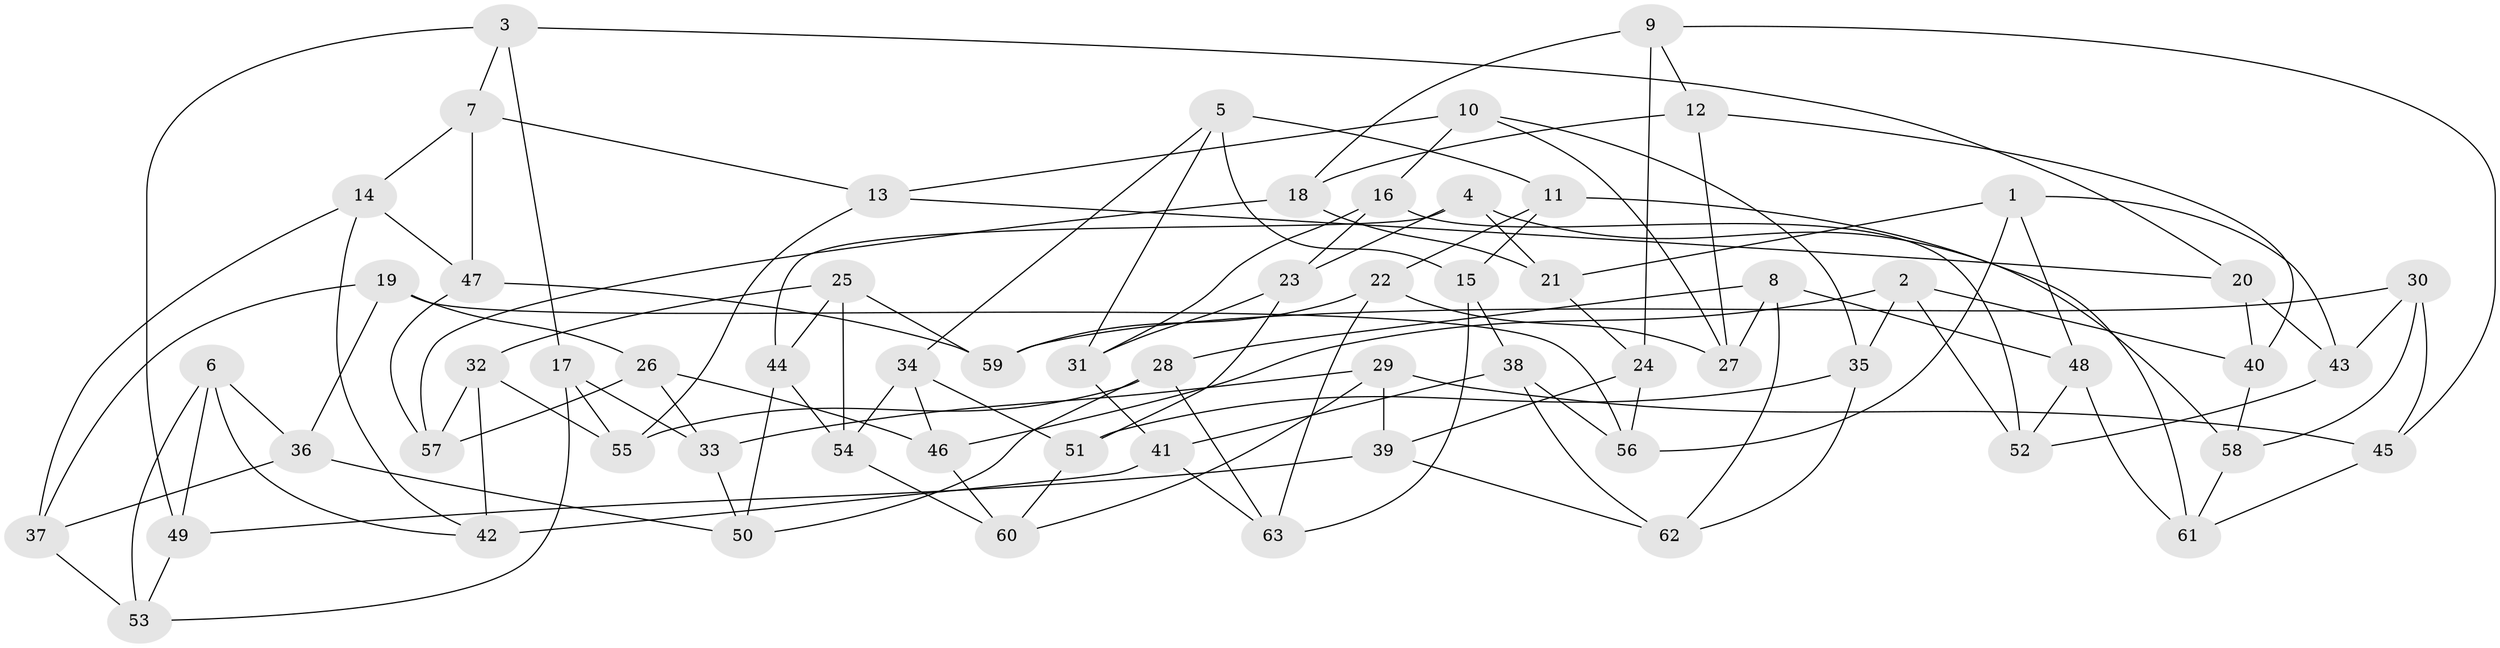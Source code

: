 // coarse degree distribution, {2: 0.12, 4: 0.2, 3: 0.2, 8: 0.08, 6: 0.16, 5: 0.2, 10: 0.04}
// Generated by graph-tools (version 1.1) at 2025/01/03/04/25 22:01:50]
// undirected, 63 vertices, 126 edges
graph export_dot {
graph [start="1"]
  node [color=gray90,style=filled];
  1;
  2;
  3;
  4;
  5;
  6;
  7;
  8;
  9;
  10;
  11;
  12;
  13;
  14;
  15;
  16;
  17;
  18;
  19;
  20;
  21;
  22;
  23;
  24;
  25;
  26;
  27;
  28;
  29;
  30;
  31;
  32;
  33;
  34;
  35;
  36;
  37;
  38;
  39;
  40;
  41;
  42;
  43;
  44;
  45;
  46;
  47;
  48;
  49;
  50;
  51;
  52;
  53;
  54;
  55;
  56;
  57;
  58;
  59;
  60;
  61;
  62;
  63;
  1 -- 21;
  1 -- 48;
  1 -- 56;
  1 -- 43;
  2 -- 46;
  2 -- 35;
  2 -- 40;
  2 -- 52;
  3 -- 20;
  3 -- 7;
  3 -- 49;
  3 -- 17;
  4 -- 21;
  4 -- 44;
  4 -- 58;
  4 -- 23;
  5 -- 31;
  5 -- 15;
  5 -- 34;
  5 -- 11;
  6 -- 42;
  6 -- 53;
  6 -- 49;
  6 -- 36;
  7 -- 13;
  7 -- 47;
  7 -- 14;
  8 -- 62;
  8 -- 27;
  8 -- 48;
  8 -- 28;
  9 -- 45;
  9 -- 24;
  9 -- 12;
  9 -- 18;
  10 -- 27;
  10 -- 35;
  10 -- 13;
  10 -- 16;
  11 -- 15;
  11 -- 61;
  11 -- 22;
  12 -- 18;
  12 -- 27;
  12 -- 40;
  13 -- 55;
  13 -- 20;
  14 -- 42;
  14 -- 37;
  14 -- 47;
  15 -- 63;
  15 -- 38;
  16 -- 52;
  16 -- 31;
  16 -- 23;
  17 -- 53;
  17 -- 33;
  17 -- 55;
  18 -- 21;
  18 -- 57;
  19 -- 37;
  19 -- 36;
  19 -- 26;
  19 -- 56;
  20 -- 43;
  20 -- 40;
  21 -- 24;
  22 -- 27;
  22 -- 59;
  22 -- 63;
  23 -- 51;
  23 -- 31;
  24 -- 39;
  24 -- 56;
  25 -- 54;
  25 -- 32;
  25 -- 59;
  25 -- 44;
  26 -- 33;
  26 -- 46;
  26 -- 57;
  28 -- 55;
  28 -- 63;
  28 -- 50;
  29 -- 60;
  29 -- 45;
  29 -- 39;
  29 -- 33;
  30 -- 59;
  30 -- 45;
  30 -- 58;
  30 -- 43;
  31 -- 41;
  32 -- 55;
  32 -- 42;
  32 -- 57;
  33 -- 50;
  34 -- 54;
  34 -- 51;
  34 -- 46;
  35 -- 51;
  35 -- 62;
  36 -- 37;
  36 -- 50;
  37 -- 53;
  38 -- 56;
  38 -- 41;
  38 -- 62;
  39 -- 49;
  39 -- 62;
  40 -- 58;
  41 -- 42;
  41 -- 63;
  43 -- 52;
  44 -- 50;
  44 -- 54;
  45 -- 61;
  46 -- 60;
  47 -- 59;
  47 -- 57;
  48 -- 52;
  48 -- 61;
  49 -- 53;
  51 -- 60;
  54 -- 60;
  58 -- 61;
}
